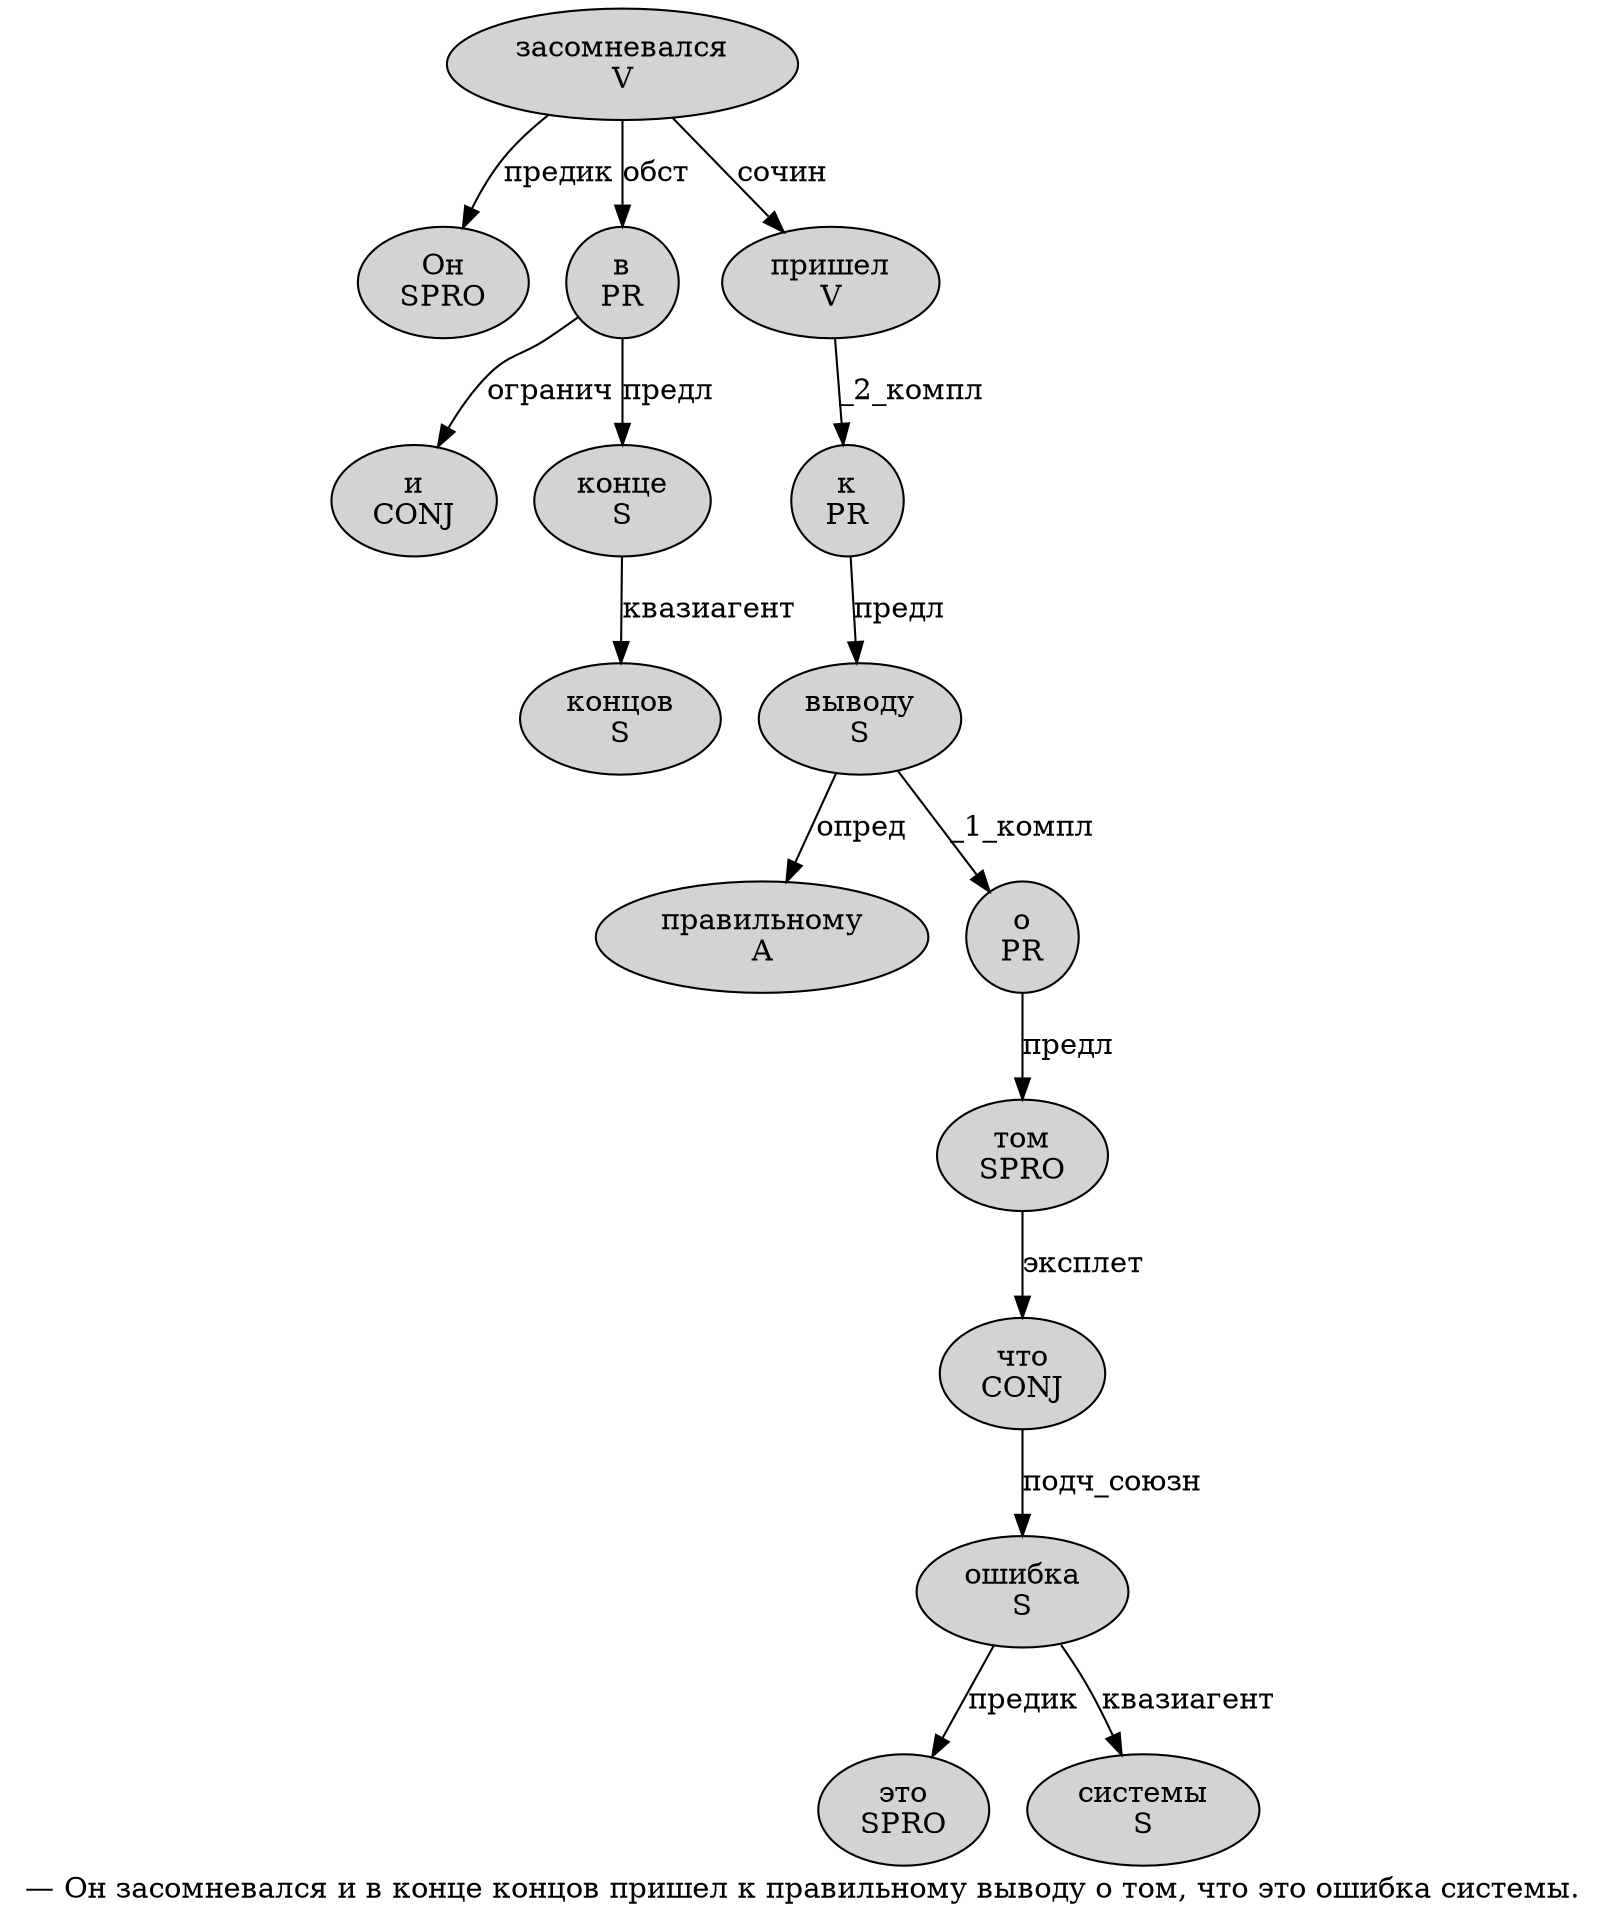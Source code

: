 digraph SENTENCE_1563 {
	graph [label="— Он засомневался и в конце концов пришел к правильному выводу о том, что это ошибка системы."]
	node [style=filled]
		1 [label="Он
SPRO" color="" fillcolor=lightgray penwidth=1 shape=ellipse]
		2 [label="засомневался
V" color="" fillcolor=lightgray penwidth=1 shape=ellipse]
		3 [label="и
CONJ" color="" fillcolor=lightgray penwidth=1 shape=ellipse]
		4 [label="в
PR" color="" fillcolor=lightgray penwidth=1 shape=ellipse]
		5 [label="конце
S" color="" fillcolor=lightgray penwidth=1 shape=ellipse]
		6 [label="концов
S" color="" fillcolor=lightgray penwidth=1 shape=ellipse]
		7 [label="пришел
V" color="" fillcolor=lightgray penwidth=1 shape=ellipse]
		8 [label="к
PR" color="" fillcolor=lightgray penwidth=1 shape=ellipse]
		9 [label="правильному
A" color="" fillcolor=lightgray penwidth=1 shape=ellipse]
		10 [label="выводу
S" color="" fillcolor=lightgray penwidth=1 shape=ellipse]
		11 [label="о
PR" color="" fillcolor=lightgray penwidth=1 shape=ellipse]
		12 [label="том
SPRO" color="" fillcolor=lightgray penwidth=1 shape=ellipse]
		14 [label="что
CONJ" color="" fillcolor=lightgray penwidth=1 shape=ellipse]
		15 [label="это
SPRO" color="" fillcolor=lightgray penwidth=1 shape=ellipse]
		16 [label="ошибка
S" color="" fillcolor=lightgray penwidth=1 shape=ellipse]
		17 [label="системы
S" color="" fillcolor=lightgray penwidth=1 shape=ellipse]
			11 -> 12 [label="предл"]
			16 -> 15 [label="предик"]
			16 -> 17 [label="квазиагент"]
			12 -> 14 [label="эксплет"]
			14 -> 16 [label="подч_союзн"]
			4 -> 3 [label="огранич"]
			4 -> 5 [label="предл"]
			7 -> 8 [label="_2_компл"]
			10 -> 9 [label="опред"]
			10 -> 11 [label="_1_компл"]
			2 -> 1 [label="предик"]
			2 -> 4 [label="обст"]
			2 -> 7 [label="сочин"]
			8 -> 10 [label="предл"]
			5 -> 6 [label="квазиагент"]
}